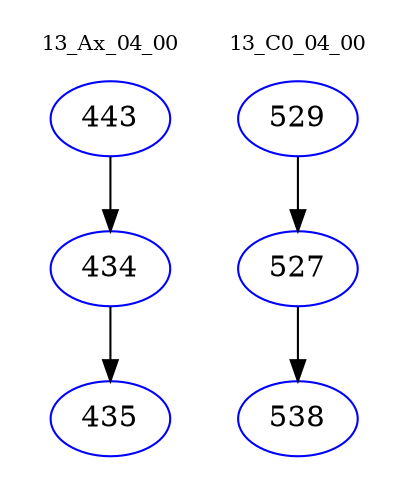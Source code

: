 digraph{
subgraph cluster_0 {
color = white
label = "13_Ax_04_00";
fontsize=10;
T0_443 [label="443", color="blue"]
T0_443 -> T0_434 [color="black"]
T0_434 [label="434", color="blue"]
T0_434 -> T0_435 [color="black"]
T0_435 [label="435", color="blue"]
}
subgraph cluster_1 {
color = white
label = "13_C0_04_00";
fontsize=10;
T1_529 [label="529", color="blue"]
T1_529 -> T1_527 [color="black"]
T1_527 [label="527", color="blue"]
T1_527 -> T1_538 [color="black"]
T1_538 [label="538", color="blue"]
}
}
